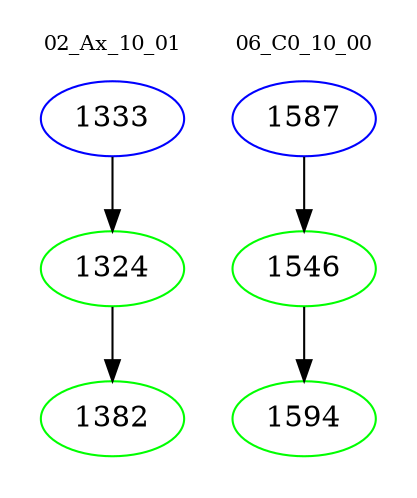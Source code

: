 digraph{
subgraph cluster_0 {
color = white
label = "02_Ax_10_01";
fontsize=10;
T0_1333 [label="1333", color="blue"]
T0_1333 -> T0_1324 [color="black"]
T0_1324 [label="1324", color="green"]
T0_1324 -> T0_1382 [color="black"]
T0_1382 [label="1382", color="green"]
}
subgraph cluster_1 {
color = white
label = "06_C0_10_00";
fontsize=10;
T1_1587 [label="1587", color="blue"]
T1_1587 -> T1_1546 [color="black"]
T1_1546 [label="1546", color="green"]
T1_1546 -> T1_1594 [color="black"]
T1_1594 [label="1594", color="green"]
}
}
